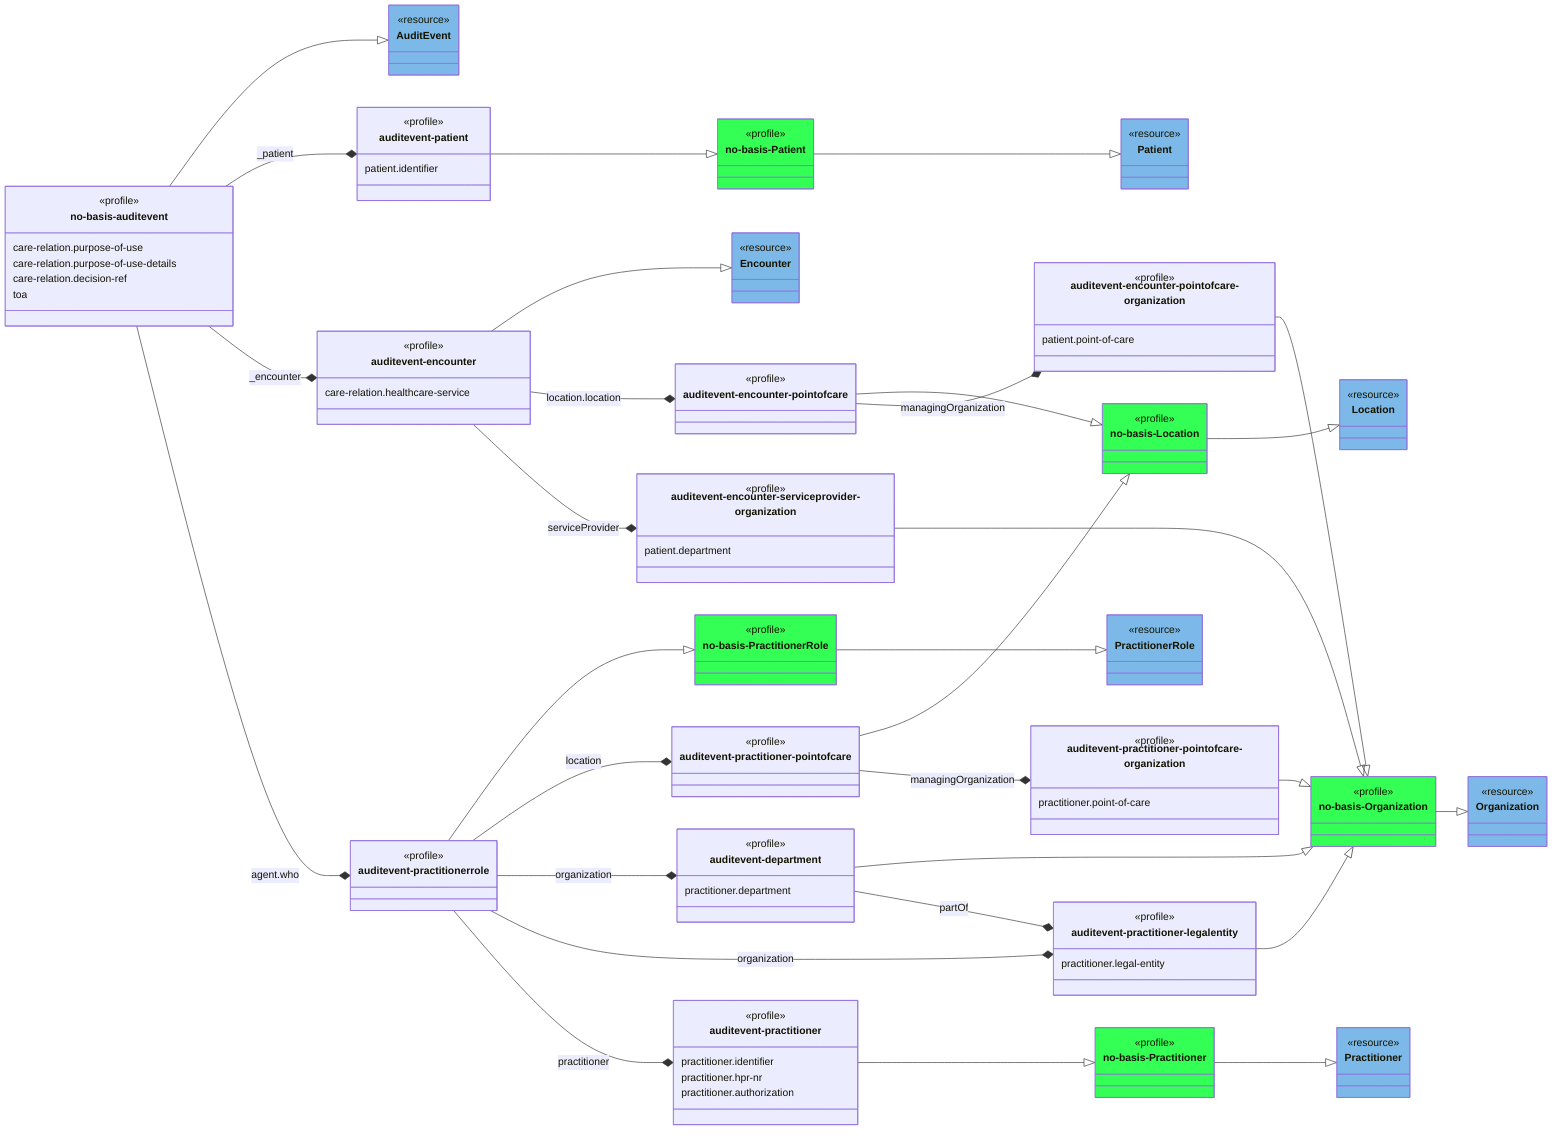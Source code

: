 classDiagram
   direction RL
   class AuditEvent { <<resource>>  }
   style AuditEvent fill:#7CB9E8
   class Practitioner { <<resource>> }
   style Practitioner fill:#7CB9E8   
   class PractitionerRole { <<resource>> }
   style PractitionerRole fill:#7CB9E8      
   class Organization { <<resource>> }
   style Organization fill:#7CB9E8         
   class Location { <<resource>> }
   style Location fill:#7CB9E8        
   class Patient { <<resource>> }
   style Patient fill:#7CB9E8           
   class Encounter { <<resource>> }
   style Encounter fill:#7CB9E8 
  
 
   class no_basis_Patient["no-basis-Patient"]  {<<profile>>}
   class no_basis_Location["no-basis-Location"] {<<profile>>}
   class no_basis_PractitionerRole["no-basis-PractitionerRole"] {<<profile>>}
   class no_basis_Organization["no-basis-Organization"] {<<profile>>}
   class no_basis_Practitioner["no-basis-Practitioner"] {<<profile>>}
   style no_basis_Practitioner fill:#33FF55 
   style no_basis_Patient fill:#33FF55 
   style no_basis_Location fill:#33FF55 
   style no_basis_Organization fill:#33FF55     
   style no_basis_PractitionerRole fill:#33FF55     
               
   class no-basis-auditevent {
     <<profile>>
     care-relation.purpose-of-use
     care-relation.purpose-of-use-details
     care-relation.decision-ref     
     toa
   }
  

   class auditevent-practitionerrole  {<<profile>>}
   class auditevent-department { 
     <<profile>>
     practitioner.department
   }   
  

   class auditevent-practitioner  {
     <<profile>>
     practitioner.identifier
     practitioner.hpr-nr
     practitioner.authorization
   }

   class auditevent-practitioner-legalentity {
     <<profile>>
     practitioner.legal-entity
   }
   class auditevent-practitioner-pointofcare {<<profile>>}
   class auditevent-practitioner-pointofcare-organization {
     <<profile>>
     practitioner.point-of-care
   }
   class auditevent-encounter {
     <<profile>>
     care-relation.healthcare-service
   }
   class auditevent-patient {
     <<profile>>
     patient.identifier
   }

   class auditevent-encounter-pointofcare {<<profile>>}
   class auditevent-encounter-pointofcare-organization {
     <<profile>>
     patient.point-of-care     
   }
   class auditevent-encounter-serviceprovider-organization {
     <<profile>>
     patient.department
   }

   AuditEvent <|-- no-basis-auditevent 
   no_basis_PractitionerRole <|-- auditevent-practitionerrole 
   no_basis_Practitioner <|-- auditevent-practitioner
   no_basis_Organization <|-- auditevent-department   
   no_basis_Organization <|-- auditevent-practitioner-legalentity
   no_basis_Organization <|-- auditevent-encounter-pointofcare-organization
   no_basis_Organization <|-- auditevent-practitioner-pointofcare-organization
   no_basis_Organization <|-- auditevent-encounter-serviceprovider-organization
   no_basis_Location <|-- auditevent-encounter-pointofcare
   no_basis_Location <|-- auditevent-practitioner-pointofcare
   Location <|-- no_basis_Location
   no_basis_Patient <|-- auditevent-patient
   Patient <|-- no_basis_Patient
   Encounter <|-- auditevent-encounter
   PractitionerRole <|-- no_basis_PractitionerRole
   Organization <|-- no_basis_Organization
   Practitioner <|--  no_basis_Practitioner
  
    auditevent-practitioner-pointofcare-organization *-- auditevent-practitioner-pointofcare : managingOrganization
    auditevent-practitioner-legalentity *-- auditevent-department : partOf
    auditevent-encounter-pointofcare *-- auditevent-encounter : location.location
    auditevent-encounter-serviceprovider-organization *-- auditevent-encounter: serviceProvider
    auditevent-encounter-pointofcare-organization *-- auditevent-encounter-pointofcare : managingOrganization
    auditevent-practitioner-pointofcare *-- auditevent-practitionerrole  : location
    auditevent-department *-- auditevent-practitionerrole  : organization
    auditevent-practitioner-legalentity *-- auditevent-practitionerrole  : organization
    auditevent-practitioner *-- auditevent-practitionerrole  : practitioner
    auditevent-patient *-- no-basis-auditevent  : _patient
    auditevent-encounter *-- no-basis-auditevent  : _encounter
    auditevent-practitionerrole  *-- no-basis-auditevent  : agent.who
    
    link AuditEvent "https://hl7.org/fhir/R4/auditevent.html" 
    link Practitioner "https://hl7.org/fhir/R4/practitioner.html" 
    link PractitionerRole "https://hl7.org/fhir/R4/practitionerrole.html" 
    link Organization "https://hl7.org/fhir/R4/organization.html" 
    link Location "https://hl7.org/fhir/R4/location.html" 
    link Patient  "https://hl7.org/fhir/R4/patient.html" 
    link Encounter "https://hl7.org/fhir/R4/encounter.html" 

    link no-basis-auditevent "StructureDefinition-no-basis-auditevent.html"
    link auditevent-practitionerrole  "StructureDefinition-auditevent-practitionerrole.html"
    link auditevent-department "StructureDefinition-auditevent-department.html"
    link auditevent-practitioner "StructureDefinition-auditevent-practitioner.html"
    link auditevent-practitioner-legalentity "StructureDefinition-auditevent-practitioner-legalentity.html"
    link auditevent-practitioner-pointofcare "StructureDefinition-auditevent-practitioner-pointofcare.html"
    link auditevent-practitioner-pointofcare-organization "StructureDefinition-auditevent-practitioner-pointofcare-organization.html"
    link auditevent-encounter "StructureDefinition-auditevent-encounter.html"
    link auditevent-patient "StructureDefinition-auditevent-patient.html"
    link auditevent-encounter-pointofcare "StructureDefinition-auditevent-encounter-pointofcare.html"
    link auditevent-encounter-pointofcare-organization "StructureDefinition-auditevent-encounter-pointofcare-organization.html"
    link auditevent-encounter-serviceprovider-organization "StructureDefinition-auditevent-encounter-serviceprovider-organization.html"
    link no_basis_Patient "https://simplifier.net/hl7norwayno-basis/nobasispatient"
    link no_basis_Location "https://simplifier.net/hl7norwayno-basis/nobasislocation"
    link no_basis_PractitionerRole "https://simplifier.net/hl7norwayno-basis/nobasispractitionerrole"
    link no_basis_Organization "https://simplifier.net/hl7norwayno-basis/nobasisorganization"
    link no_basis_Practitioner "https://simplifier.net/hl7norwayno-basis/nobasispractitioner"